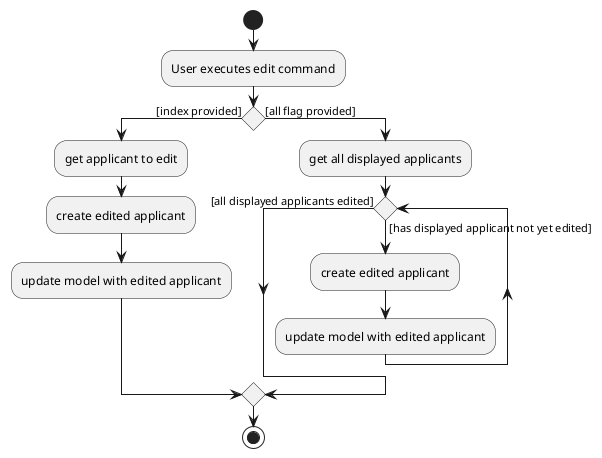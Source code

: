 @startuml
start
:User executes edit command;

'Since the beta syntax does not support placing the condition outside the
'diamond we place it as the true branch instead.

if () then ([index provided])
    :get applicant to edit;
    :create edited applicant;
    :update model with edited applicant;
else ([all flag provided])
    :get all displayed applicants;
    while () is ([has displayed applicant not yet edited])
        :create edited applicant;
        :update model with edited applicant;
    endwhile ([all displayed applicants edited])
endif
stop
@enduml
